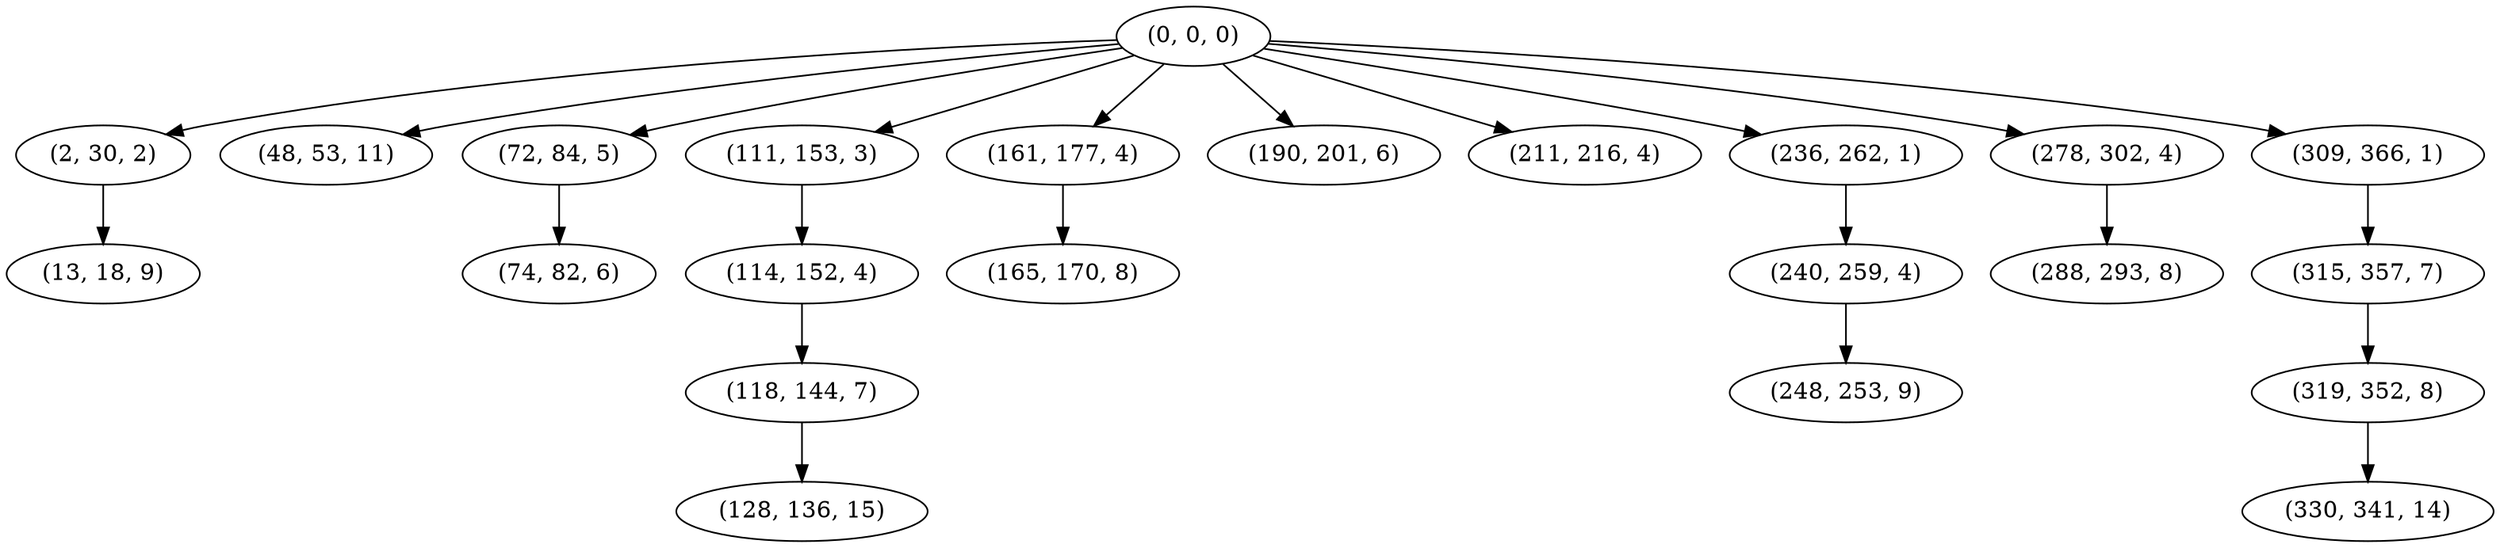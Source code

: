 digraph tree {
    "(0, 0, 0)";
    "(2, 30, 2)";
    "(13, 18, 9)";
    "(48, 53, 11)";
    "(72, 84, 5)";
    "(74, 82, 6)";
    "(111, 153, 3)";
    "(114, 152, 4)";
    "(118, 144, 7)";
    "(128, 136, 15)";
    "(161, 177, 4)";
    "(165, 170, 8)";
    "(190, 201, 6)";
    "(211, 216, 4)";
    "(236, 262, 1)";
    "(240, 259, 4)";
    "(248, 253, 9)";
    "(278, 302, 4)";
    "(288, 293, 8)";
    "(309, 366, 1)";
    "(315, 357, 7)";
    "(319, 352, 8)";
    "(330, 341, 14)";
    "(0, 0, 0)" -> "(2, 30, 2)";
    "(0, 0, 0)" -> "(48, 53, 11)";
    "(0, 0, 0)" -> "(72, 84, 5)";
    "(0, 0, 0)" -> "(111, 153, 3)";
    "(0, 0, 0)" -> "(161, 177, 4)";
    "(0, 0, 0)" -> "(190, 201, 6)";
    "(0, 0, 0)" -> "(211, 216, 4)";
    "(0, 0, 0)" -> "(236, 262, 1)";
    "(0, 0, 0)" -> "(278, 302, 4)";
    "(0, 0, 0)" -> "(309, 366, 1)";
    "(2, 30, 2)" -> "(13, 18, 9)";
    "(72, 84, 5)" -> "(74, 82, 6)";
    "(111, 153, 3)" -> "(114, 152, 4)";
    "(114, 152, 4)" -> "(118, 144, 7)";
    "(118, 144, 7)" -> "(128, 136, 15)";
    "(161, 177, 4)" -> "(165, 170, 8)";
    "(236, 262, 1)" -> "(240, 259, 4)";
    "(240, 259, 4)" -> "(248, 253, 9)";
    "(278, 302, 4)" -> "(288, 293, 8)";
    "(309, 366, 1)" -> "(315, 357, 7)";
    "(315, 357, 7)" -> "(319, 352, 8)";
    "(319, 352, 8)" -> "(330, 341, 14)";
}
